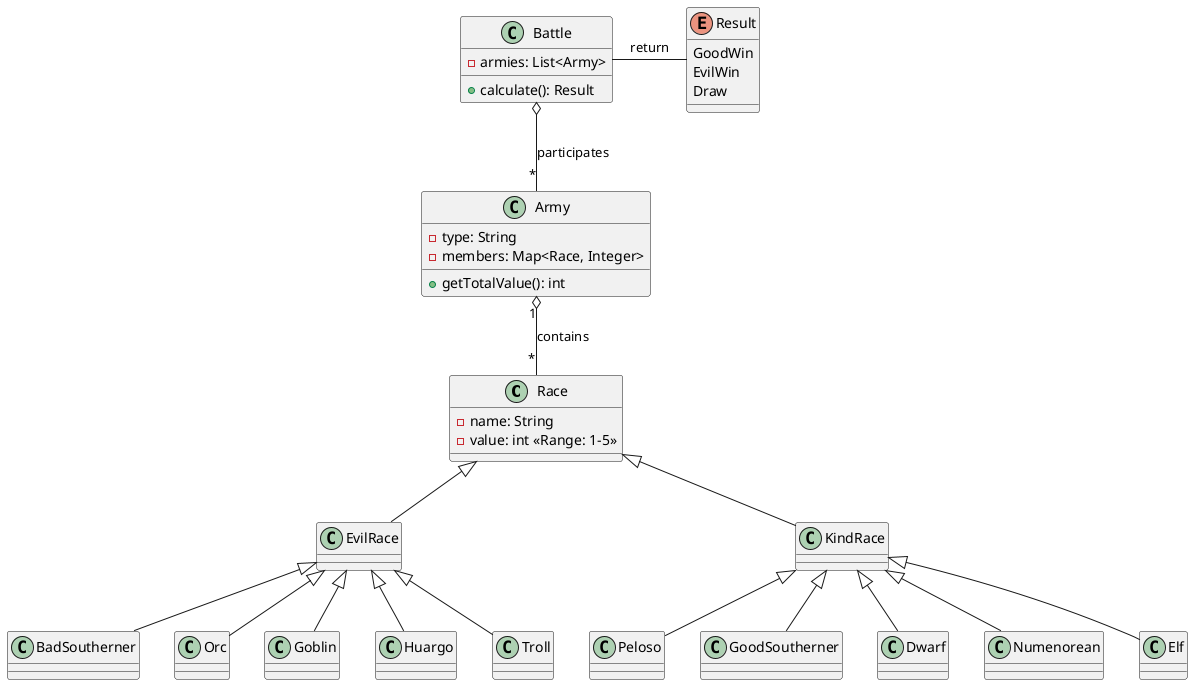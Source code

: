 @startuml "The Rings of Power"

class Race {
    - name: String
    - value: int <<Range: 1-5>>
}

class EvilRace {}
class BadSoutherner {}
class Orc {}
class Goblin {}
class Huargo {}
class Troll {}

class KindRace {}
class Peloso {}
class GoodSoutherner {}
class Dwarf {}
class Numenorean {}
class Elf {}

class Army {
    - type: String
    - members: Map<Race, Integer>
    + getTotalValue(): int
}

class Battle {
    - armies: List<Army>
    + calculate(): Result
} 

Result -left- Battle  : return 

enum Result {
    GoodWin
    EvilWin
    Draw
}

Army "1" o-- "*" Race : contains
Battle o-- "*" Army : participates

Race <|-- EvilRace
EvilRace <|-- BadSoutherner
EvilRace <|-- Orc
EvilRace <|-- Goblin
EvilRace <|-- Huargo
EvilRace <|-- Troll

Race <|-- KindRace
KindRace <|-- Peloso
KindRace <|-- GoodSoutherner
KindRace <|-- Dwarf
KindRace <|-- Numenorean
KindRace <|-- Elf

@enduml
